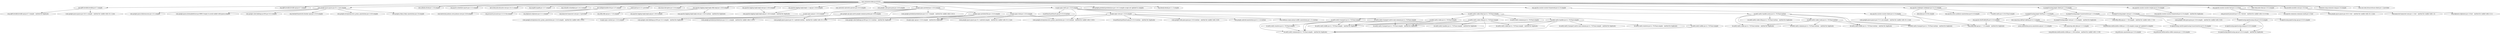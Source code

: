 digraph actiontech__dble {
	"com.actiontech:dble:jar:9.9.9.9" -> "org.iq80.leveldb:leveldb:jar:0.7:compile" ; 
	"com.actiontech:dble:jar:9.9.9.9" -> "org.iq80.leveldb:leveldb-api:jar:0.7:compile" ; 
	"com.actiontech:dble:jar:9.9.9.9" -> "com.google.guava:guava:jar:32.1.2-jre:compile" ; 
	"com.actiontech:dble:jar:9.9.9.9" -> "com.alibaba:druid:jar:1.2.6:compile" ; 
	"com.actiontech:dble:jar:9.9.9.9" -> "org.quartz-scheduler:quartz:jar:2.3.2:compile" ; 
	"com.actiontech:dble:jar:9.9.9.9" -> "net.sf.ehcache:ehcache-core:jar:2.6.11:compile" ; 
	"com.actiontech:dble:jar:9.9.9.9" -> "org.mapdb:mapdb:jar:1.0.7:compile" ; 
	"com.actiontech:dble:jar:9.9.9.9" -> "org.rocksdb:rocksdbjni:jar:5.14.2:compile" ; 
	"com.actiontech:dble:jar:9.9.9.9" -> "de.ruedigermoeller:fst:jar:2.57:compile" ; 
	"com.actiontech:dble:jar:9.9.9.9" -> "junit:junit:jar:4.13.1:provided" ; 
	"com.actiontech:dble:jar:9.9.9.9" -> "com.lmax:disruptor:jar:3.3.6:compile" ; 
	"com.actiontech:dble:jar:9.9.9.9" -> "org.apache.logging.log4j:log4j-slf4j-impl:jar:2.18.0:compile" ; 
	"com.actiontech:dble:jar:9.9.9.9" -> "org.apache.logging.log4j:log4j-core:jar:2.18.0:compile" ; 
	"com.actiontech:dble:jar:9.9.9.9" -> "org.apache.logging.log4j:log4j-1.2-api:jar:2.18.0:compile" ; 
	"com.actiontech:dble:jar:9.9.9.9" -> "com.univocity:univocity-parsers:jar:2.8.3:compile" ; 
	"com.actiontech:dble:jar:9.9.9.9" -> "com.google.code.gson:gson:jar:2.8.9:compile" ; 
	"com.actiontech:dble:jar:9.9.9.9" -> "io.grpc:grpc-netty:jar:1.53.0:compile" ; 
	"com.actiontech:dble:jar:9.9.9.9" -> "io.grpc:grpc-protobuf:jar:1.53.0:compile" ; 
	"com.actiontech:dble:jar:9.9.9.9" -> "io.grpc:grpc-stub:jar:1.53.0:compile" ; 
	"com.actiontech:dble:jar:9.9.9.9" -> "com.google.protobuf:protobuf-java:jar:3.16.3:compile (scope not updated to compile)" ; 
	"com.actiontech:dble:jar:9.9.9.9" -> "org.dom4j:dom4j:jar:2.1.3:compile" ; 
	"com.actiontech:dble:jar:9.9.9.9" -> "org.apache.curator:curator-framework:jar:4.2.0:compile" ; 
	"com.actiontech:dble:jar:9.9.9.9" -> "org.apache.curator:curator-recipes:jar:4.2.0:compile" ; 
	"com.actiontech:dble:jar:9.9.9.9" -> "org.apache.curator:curator-test:jar:2.11.0:test" ; 
	"com.actiontech:dble:jar:9.9.9.9" -> "org.apache.zookeeper:zookeeper:jar:3.4.12:compile" ; 
	"com.actiontech:dble:jar:9.9.9.9" -> "joda-time:joda-time:jar:2.9.3:compile" ; 
	"com.actiontech:dble:jar:9.9.9.9" -> "org.mockito:mockito-core:jar:1.9.5:test" ; 
	"com.actiontech:dble:jar:9.9.9.9" -> "commons-lang:commons-lang:jar:2.6:compile" ; 
	"com.actiontech:dble:jar:9.9.9.9" -> "com.sun.tools.btrace:btrace-client:jar:1.2:provided" ; 
	"com.actiontech:dble:jar:9.9.9.9" -> "io.jaegertracing:jaeger-client:jar:1.1.0:compile" ; 
	"org.iq80.leveldb:leveldb:jar:0.7:compile" -> "(org.iq80.leveldb:leveldb-api:jar:0.7:compile - omitted for duplicate)" ; 
	"org.iq80.leveldb:leveldb:jar:0.7:compile" -> "(com.google.guava:guava:jar:16.0.1:compile - omitted for conflict with 32.1.2-jre)" ; 
	"com.google.guava:guava:jar:32.1.2-jre:compile" -> "com.google.guava:failureaccess:jar:1.0.1:compile" ; 
	"com.google.guava:guava:jar:32.1.2-jre:compile" -> "com.google.guava:listenablefuture:jar:9999.0-empty-to-avoid-conflict-with-guava:compile" ; 
	"com.google.guava:guava:jar:32.1.2-jre:compile" -> "com.google.code.findbugs:jsr305:jar:3.0.2:compile" ; 
	"com.google.guava:guava:jar:32.1.2-jre:compile" -> "org.checkerframework:checker-qual:jar:3.33.0:compile" ; 
	"com.google.guava:guava:jar:32.1.2-jre:compile" -> "com.google.errorprone:error_prone_annotations:jar:2.18.0:compile" ; 
	"com.google.guava:guava:jar:32.1.2-jre:compile" -> "com.google.j2objc:j2objc-annotations:jar:2.8:compile" ; 
	"de.ruedigermoeller:fst:jar:2.57:compile" -> "com.fasterxml.jackson.core:jackson-core:jar:2.8.8:compile" ; 
	"de.ruedigermoeller:fst:jar:2.57:compile" -> "org.javassist:javassist:jar:3.21.0-GA:compile" ; 
	"de.ruedigermoeller:fst:jar:2.57:compile" -> "org.objenesis:objenesis:jar:2.5.1:compile" ; 
	"junit:junit:jar:4.13.1:provided" -> "org.hamcrest:hamcrest-core:jar:1.3:provided" ; 
	"org.apache.logging.log4j:log4j-slf4j-impl:jar:2.18.0:compile" -> "org.slf4j:slf4j-api:jar:1.7.25:compile" ; 
	"org.apache.logging.log4j:log4j-slf4j-impl:jar:2.18.0:compile" -> "org.apache.logging.log4j:log4j-api:jar:2.18.0:compile" ; 
	"org.apache.logging.log4j:log4j-slf4j-impl:jar:2.18.0:compile" -> "(org.apache.logging.log4j:log4j-core:jar:2.18.0:runtime - omitted for duplicate)" ; 
	"org.apache.logging.log4j:log4j-core:jar:2.18.0:compile" -> "(org.apache.logging.log4j:log4j-api:jar:2.18.0:compile - omitted for duplicate)" ; 
	"org.apache.logging.log4j:log4j-1.2-api:jar:2.18.0:compile" -> "(org.apache.logging.log4j:log4j-api:jar:2.18.0:compile - omitted for duplicate)" ; 
	"io.grpc:grpc-netty:jar:1.53.0:compile" -> "io.grpc:grpc-core:jar:1.53.0:compile" ; 
	"io.grpc:grpc-netty:jar:1.53.0:compile" -> "io.netty:netty-codec-http2:jar:4.1.79.Final:compile" ; 
	"io.grpc:grpc-netty:jar:1.53.0:compile" -> "io.netty:netty-handler-proxy:jar:4.1.79.Final:runtime" ; 
	"io.grpc:grpc-netty:jar:1.53.0:compile" -> "(com.google.guava:guava:jar:31.1-android:runtime - omitted for conflict with 32.1.2-jre)" ; 
	"io.grpc:grpc-netty:jar:1.53.0:compile" -> "(com.google.errorprone:error_prone_annotations:jar:2.14.0:runtime - omitted for conflict with 2.18.0)" ; 
	"io.grpc:grpc-netty:jar:1.53.0:compile" -> "io.perfmark:perfmark-api:jar:0.25.0:runtime" ; 
	"io.grpc:grpc-netty:jar:1.53.0:compile" -> "io.netty:netty-transport-native-unix-common:jar:4.1.79.Final:compile" ; 
	"io.grpc:grpc-core:jar:1.53.0:compile" -> "(io.grpc:grpc-api:jar:1.53.0:compile - omitted for duplicate)" ; 
	"io.grpc:grpc-core:jar:1.53.0:compile" -> "(com.google.code.gson:gson:jar:2.9.0:runtime - omitted for conflict with 2.8.9)" ; 
	"io.grpc:grpc-core:jar:1.53.0:compile" -> "com.google.android:annotations:jar:4.1.1.4:runtime" ; 
	"io.grpc:grpc-core:jar:1.53.0:compile" -> "org.codehaus.mojo:animal-sniffer-annotations:jar:1.21:runtime" ; 
	"io.grpc:grpc-core:jar:1.53.0:compile" -> "(com.google.errorprone:error_prone_annotations:jar:2.14.0:runtime - omitted for conflict with 2.18.0)" ; 
	"io.grpc:grpc-core:jar:1.53.0:compile" -> "(com.google.guava:guava:jar:31.1-android:runtime - omitted for conflict with 32.1.2-jre)" ; 
	"io.grpc:grpc-core:jar:1.53.0:compile" -> "(io.perfmark:perfmark-api:jar:0.25.0:runtime - omitted for duplicate)" ; 
	"io.netty:netty-codec-http2:jar:4.1.79.Final:compile" -> "io.netty:netty-common:jar:4.1.79.Final:compile" ; 
	"io.netty:netty-codec-http2:jar:4.1.79.Final:compile" -> "io.netty:netty-buffer:jar:4.1.79.Final:compile" ; 
	"io.netty:netty-codec-http2:jar:4.1.79.Final:compile" -> "io.netty:netty-transport:jar:4.1.79.Final:compile" ; 
	"io.netty:netty-codec-http2:jar:4.1.79.Final:compile" -> "io.netty:netty-codec:jar:4.1.79.Final:compile" ; 
	"io.netty:netty-codec-http2:jar:4.1.79.Final:compile" -> "io.netty:netty-handler:jar:4.1.79.Final:compile" ; 
	"io.netty:netty-codec-http2:jar:4.1.79.Final:compile" -> "io.netty:netty-codec-http:jar:4.1.79.Final:compile" ; 
	"io.netty:netty-buffer:jar:4.1.79.Final:compile" -> "(io.netty:netty-common:jar:4.1.79.Final:compile - omitted for duplicate)" ; 
	"io.netty:netty-transport:jar:4.1.79.Final:compile" -> "(io.netty:netty-common:jar:4.1.79.Final:compile - omitted for duplicate)" ; 
	"io.netty:netty-transport:jar:4.1.79.Final:compile" -> "(io.netty:netty-buffer:jar:4.1.79.Final:compile - omitted for duplicate)" ; 
	"io.netty:netty-transport:jar:4.1.79.Final:compile" -> "io.netty:netty-resolver:jar:4.1.79.Final:compile" ; 
	"io.netty:netty-resolver:jar:4.1.79.Final:compile" -> "(io.netty:netty-common:jar:4.1.79.Final:compile - omitted for duplicate)" ; 
	"io.netty:netty-codec:jar:4.1.79.Final:compile" -> "(io.netty:netty-common:jar:4.1.79.Final:compile - omitted for duplicate)" ; 
	"io.netty:netty-codec:jar:4.1.79.Final:compile" -> "(io.netty:netty-buffer:jar:4.1.79.Final:compile - omitted for duplicate)" ; 
	"io.netty:netty-codec:jar:4.1.79.Final:compile" -> "(io.netty:netty-transport:jar:4.1.79.Final:compile - omitted for duplicate)" ; 
	"io.netty:netty-handler:jar:4.1.79.Final:compile" -> "(io.netty:netty-common:jar:4.1.79.Final:compile - omitted for duplicate)" ; 
	"io.netty:netty-handler:jar:4.1.79.Final:compile" -> "(io.netty:netty-resolver:jar:4.1.79.Final:compile - omitted for duplicate)" ; 
	"io.netty:netty-handler:jar:4.1.79.Final:compile" -> "(io.netty:netty-buffer:jar:4.1.79.Final:compile - omitted for duplicate)" ; 
	"io.netty:netty-handler:jar:4.1.79.Final:compile" -> "(io.netty:netty-transport:jar:4.1.79.Final:compile - omitted for duplicate)" ; 
	"io.netty:netty-handler:jar:4.1.79.Final:compile" -> "(io.netty:netty-transport-native-unix-common:jar:4.1.79.Final:compile - omitted for duplicate)" ; 
	"io.netty:netty-handler:jar:4.1.79.Final:compile" -> "(io.netty:netty-codec:jar:4.1.79.Final:compile - omitted for duplicate)" ; 
	"io.netty:netty-codec-http:jar:4.1.79.Final:compile" -> "(io.netty:netty-common:jar:4.1.79.Final:compile - omitted for duplicate)" ; 
	"io.netty:netty-codec-http:jar:4.1.79.Final:compile" -> "(io.netty:netty-buffer:jar:4.1.79.Final:compile - omitted for duplicate)" ; 
	"io.netty:netty-codec-http:jar:4.1.79.Final:compile" -> "(io.netty:netty-transport:jar:4.1.79.Final:compile - omitted for duplicate)" ; 
	"io.netty:netty-codec-http:jar:4.1.79.Final:compile" -> "(io.netty:netty-codec:jar:4.1.79.Final:compile - omitted for duplicate)" ; 
	"io.netty:netty-codec-http:jar:4.1.79.Final:compile" -> "(io.netty:netty-handler:jar:4.1.79.Final:compile - omitted for duplicate)" ; 
	"io.netty:netty-handler-proxy:jar:4.1.79.Final:runtime" -> "(io.netty:netty-common:jar:4.1.79.Final:runtime - omitted for duplicate)" ; 
	"io.netty:netty-handler-proxy:jar:4.1.79.Final:runtime" -> "(io.netty:netty-buffer:jar:4.1.79.Final:runtime - omitted for duplicate)" ; 
	"io.netty:netty-handler-proxy:jar:4.1.79.Final:runtime" -> "(io.netty:netty-transport:jar:4.1.79.Final:runtime - omitted for duplicate)" ; 
	"io.netty:netty-handler-proxy:jar:4.1.79.Final:runtime" -> "(io.netty:netty-codec:jar:4.1.79.Final:runtime - omitted for duplicate)" ; 
	"io.netty:netty-handler-proxy:jar:4.1.79.Final:runtime" -> "io.netty:netty-codec-socks:jar:4.1.79.Final:runtime" ; 
	"io.netty:netty-handler-proxy:jar:4.1.79.Final:runtime" -> "(io.netty:netty-codec-http:jar:4.1.79.Final:runtime - omitted for duplicate)" ; 
	"io.netty:netty-codec-socks:jar:4.1.79.Final:runtime" -> "(io.netty:netty-common:jar:4.1.79.Final:runtime - omitted for duplicate)" ; 
	"io.netty:netty-codec-socks:jar:4.1.79.Final:runtime" -> "(io.netty:netty-buffer:jar:4.1.79.Final:runtime - omitted for duplicate)" ; 
	"io.netty:netty-codec-socks:jar:4.1.79.Final:runtime" -> "(io.netty:netty-transport:jar:4.1.79.Final:runtime - omitted for duplicate)" ; 
	"io.netty:netty-codec-socks:jar:4.1.79.Final:runtime" -> "(io.netty:netty-codec:jar:4.1.79.Final:runtime - omitted for duplicate)" ; 
	"io.netty:netty-transport-native-unix-common:jar:4.1.79.Final:compile" -> "(io.netty:netty-common:jar:4.1.79.Final:compile - omitted for duplicate)" ; 
	"io.netty:netty-transport-native-unix-common:jar:4.1.79.Final:compile" -> "(io.netty:netty-buffer:jar:4.1.79.Final:compile - omitted for duplicate)" ; 
	"io.netty:netty-transport-native-unix-common:jar:4.1.79.Final:compile" -> "(io.netty:netty-transport:jar:4.1.79.Final:compile - omitted for duplicate)" ; 
	"io.grpc:grpc-protobuf:jar:1.53.0:compile" -> "io.grpc:grpc-api:jar:1.53.0:compile" ; 
	"io.grpc:grpc-protobuf:jar:1.53.0:compile" -> "(com.google.code.findbugs:jsr305:jar:3.0.2:compile - omitted for duplicate)" ; 
	"io.grpc:grpc-protobuf:jar:1.53.0:compile" -> "(com.google.protobuf:protobuf-java:jar:3.21.7:compile - omitted for conflict with 3.16.3)" ; 
	"io.grpc:grpc-protobuf:jar:1.53.0:compile" -> "com.google.api.grpc:proto-google-common-protos:jar:2.9.0:compile" ; 
	"io.grpc:grpc-protobuf:jar:1.53.0:compile" -> "io.grpc:grpc-protobuf-lite:jar:1.53.0:compile" ; 
	"io.grpc:grpc-protobuf:jar:1.53.0:compile" -> "(com.google.guava:guava:jar:31.1-android:runtime - omitted for conflict with 32.1.2-jre)" ; 
	"io.grpc:grpc-api:jar:1.53.0:compile" -> "io.grpc:grpc-context:jar:1.53.0:compile" ; 
	"io.grpc:grpc-api:jar:1.53.0:compile" -> "(com.google.code.findbugs:jsr305:jar:3.0.2:compile - omitted for duplicate)" ; 
	"io.grpc:grpc-api:jar:1.53.0:compile" -> "(com.google.errorprone:error_prone_annotations:jar:2.14.0:compile - omitted for conflict with 2.18.0)" ; 
	"io.grpc:grpc-api:jar:1.53.0:compile" -> "(com.google.guava:guava:jar:31.1-android:runtime - omitted for conflict with 32.1.2-jre)" ; 
	"com.google.api.grpc:proto-google-common-protos:jar:2.9.0:compile" -> "(com.google.protobuf:protobuf-java:jar:3.21.1:compile - omitted for conflict with 3.16.3)" ; 
	"io.grpc:grpc-protobuf-lite:jar:1.53.0:compile" -> "(io.grpc:grpc-api:jar:1.53.0:compile - omitted for duplicate)" ; 
	"io.grpc:grpc-protobuf-lite:jar:1.53.0:compile" -> "(com.google.code.findbugs:jsr305:jar:3.0.2:runtime - omitted for duplicate)" ; 
	"io.grpc:grpc-protobuf-lite:jar:1.53.0:compile" -> "(com.google.guava:guava:jar:31.1-android:runtime - omitted for conflict with 32.1.2-jre)" ; 
	"io.grpc:grpc-stub:jar:1.53.0:compile" -> "(io.grpc:grpc-api:jar:1.53.0:compile - omitted for duplicate)" ; 
	"io.grpc:grpc-stub:jar:1.53.0:compile" -> "(com.google.guava:guava:jar:31.1-android:compile - omitted for conflict with 32.1.2-jre)" ; 
	"io.grpc:grpc-stub:jar:1.53.0:compile" -> "(com.google.errorprone:error_prone_annotations:jar:2.14.0:runtime - omitted for conflict with 2.18.0)" ; 
	"org.apache.curator:curator-framework:jar:4.2.0:compile" -> "org.apache.curator:curator-client:jar:4.2.0:compile" ; 
	"org.apache.curator:curator-client:jar:4.2.0:compile" -> "(com.google.guava:guava:jar:27.0.1-jre:compile - omitted for conflict with 32.1.2-jre)" ; 
	"org.apache.curator:curator-client:jar:4.2.0:compile" -> "(org.slf4j:slf4j-api:jar:1.7.25:compile - omitted for duplicate)" ; 
	"org.apache.curator:curator-recipes:jar:4.2.0:compile" -> "(org.apache.curator:curator-framework:jar:4.2.0:compile - omitted for duplicate)" ; 
	"org.apache.curator:curator-test:jar:2.11.0:test" -> "(org.javassist:javassist:jar:3.18.1-GA:test - omitted for conflict with 3.21.0-GA)" ; 
	"org.apache.curator:curator-test:jar:2.11.0:test" -> "org.apache.commons:commons-math:jar:2.2:test" ; 
	"org.apache.curator:curator-test:jar:2.11.0:test" -> "(com.google.guava:guava:jar:16.0.1:test - omitted for conflict with 32.1.2-jre)" ; 
	"org.apache.zookeeper:zookeeper:jar:3.4.12:compile" -> "(org.slf4j:slf4j-api:jar:1.7.25:compile - omitted for duplicate)" ; 
	"org.apache.zookeeper:zookeeper:jar:3.4.12:compile" -> "jline:jline:jar:0.9.94:compile" ; 
	"org.apache.zookeeper:zookeeper:jar:3.4.12:compile" -> "org.apache.yetus:audience-annotations:jar:0.5.0:compile" ; 
	"org.apache.zookeeper:zookeeper:jar:3.4.12:compile" -> "io.netty:netty:jar:3.10.6.Final:compile" ; 
	"org.mockito:mockito-core:jar:1.9.5:test" -> "(org.hamcrest:hamcrest-core:jar:1.1:test - omitted for conflict with 1.3)" ; 
	"org.mockito:mockito-core:jar:1.9.5:test" -> "(org.objenesis:objenesis:jar:1.0:test - omitted for conflict with 2.5.1)" ; 
	"io.jaegertracing:jaeger-client:jar:1.1.0:compile" -> "io.jaegertracing:jaeger-thrift:jar:1.1.0:compile" ; 
	"io.jaegertracing:jaeger-client:jar:1.1.0:compile" -> "io.jaegertracing:jaeger-core:jar:1.1.0:compile" ; 
	"io.jaegertracing:jaeger-client:jar:1.1.0:compile" -> "io.jaegertracing:jaeger-tracerresolver:jar:1.1.0:compile" ; 
	"io.jaegertracing:jaeger-thrift:jar:1.1.0:compile" -> "(io.jaegertracing:jaeger-core:jar:1.1.0:compile - omitted for duplicate)" ; 
	"io.jaegertracing:jaeger-thrift:jar:1.1.0:compile" -> "(org.slf4j:slf4j-api:jar:1.7.28:compile - omitted for conflict with 1.7.25)" ; 
	"io.jaegertracing:jaeger-thrift:jar:1.1.0:compile" -> "org.apache.thrift:libthrift:jar:0.13.0:compile" ; 
	"io.jaegertracing:jaeger-thrift:jar:1.1.0:compile" -> "com.squareup.okhttp3:okhttp:jar:4.2.2:compile" ; 
	"org.apache.thrift:libthrift:jar:0.13.0:compile" -> "(org.slf4j:slf4j-api:jar:1.7.25:compile - omitted for duplicate)" ; 
	"org.apache.thrift:libthrift:jar:0.13.0:compile" -> "javax.annotation:javax.annotation-api:jar:1.3.2:compile" ; 
	"com.squareup.okhttp3:okhttp:jar:4.2.2:compile" -> "com.squareup.okio:okio:jar:2.2.2:compile" ; 
	"com.squareup.okhttp3:okhttp:jar:4.2.2:compile" -> "org.jetbrains.kotlin:kotlin-stdlib:jar:1.3.50:compile (scope not updated to compile)" ; 
	"com.squareup.okio:okio:jar:2.2.2:compile" -> "(org.jetbrains.kotlin:kotlin-stdlib:jar:1.2.60:runtime - omitted for conflict with 1.3.50)" ; 
	"org.jetbrains.kotlin:kotlin-stdlib:jar:1.3.50:compile (scope not updated to compile)" -> "org.jetbrains.kotlin:kotlin-stdlib-common:jar:1.3.50:compile" ; 
	"org.jetbrains.kotlin:kotlin-stdlib:jar:1.3.50:compile (scope not updated to compile)" -> "org.jetbrains:annotations:jar:13.0:compile" ; 
	"io.jaegertracing:jaeger-core:jar:1.1.0:compile" -> "io.opentracing:opentracing-api:jar:0.33.0:compile" ; 
	"io.jaegertracing:jaeger-core:jar:1.1.0:compile" -> "io.opentracing:opentracing-util:jar:0.33.0:compile" ; 
	"io.jaegertracing:jaeger-core:jar:1.1.0:compile" -> "(com.google.code.gson:gson:jar:2.8.6:compile - omitted for conflict with 2.8.9)" ; 
	"io.jaegertracing:jaeger-core:jar:1.1.0:compile" -> "(org.slf4j:slf4j-api:jar:1.7.28:compile - omitted for conflict with 1.7.25)" ; 
	"io.opentracing:opentracing-util:jar:0.33.0:compile" -> "(io.opentracing:opentracing-api:jar:0.33.0:compile - omitted for duplicate)" ; 
	"io.opentracing:opentracing-util:jar:0.33.0:compile" -> "io.opentracing:opentracing-noop:jar:0.33.0:compile" ; 
	"io.opentracing:opentracing-noop:jar:0.33.0:compile" -> "(io.opentracing:opentracing-api:jar:0.33.0:compile - omitted for duplicate)" ; 
	"io.jaegertracing:jaeger-tracerresolver:jar:1.1.0:compile" -> "(io.jaegertracing:jaeger-core:jar:1.1.0:compile - omitted for duplicate)" ; 
	"io.jaegertracing:jaeger-tracerresolver:jar:1.1.0:compile" -> "io.opentracing.contrib:opentracing-tracerresolver:jar:0.1.8:compile" ; 
	"io.opentracing.contrib:opentracing-tracerresolver:jar:0.1.8:compile" -> "(io.opentracing:opentracing-api:jar:0.33.0:compile - omitted for duplicate)" ; 
}
